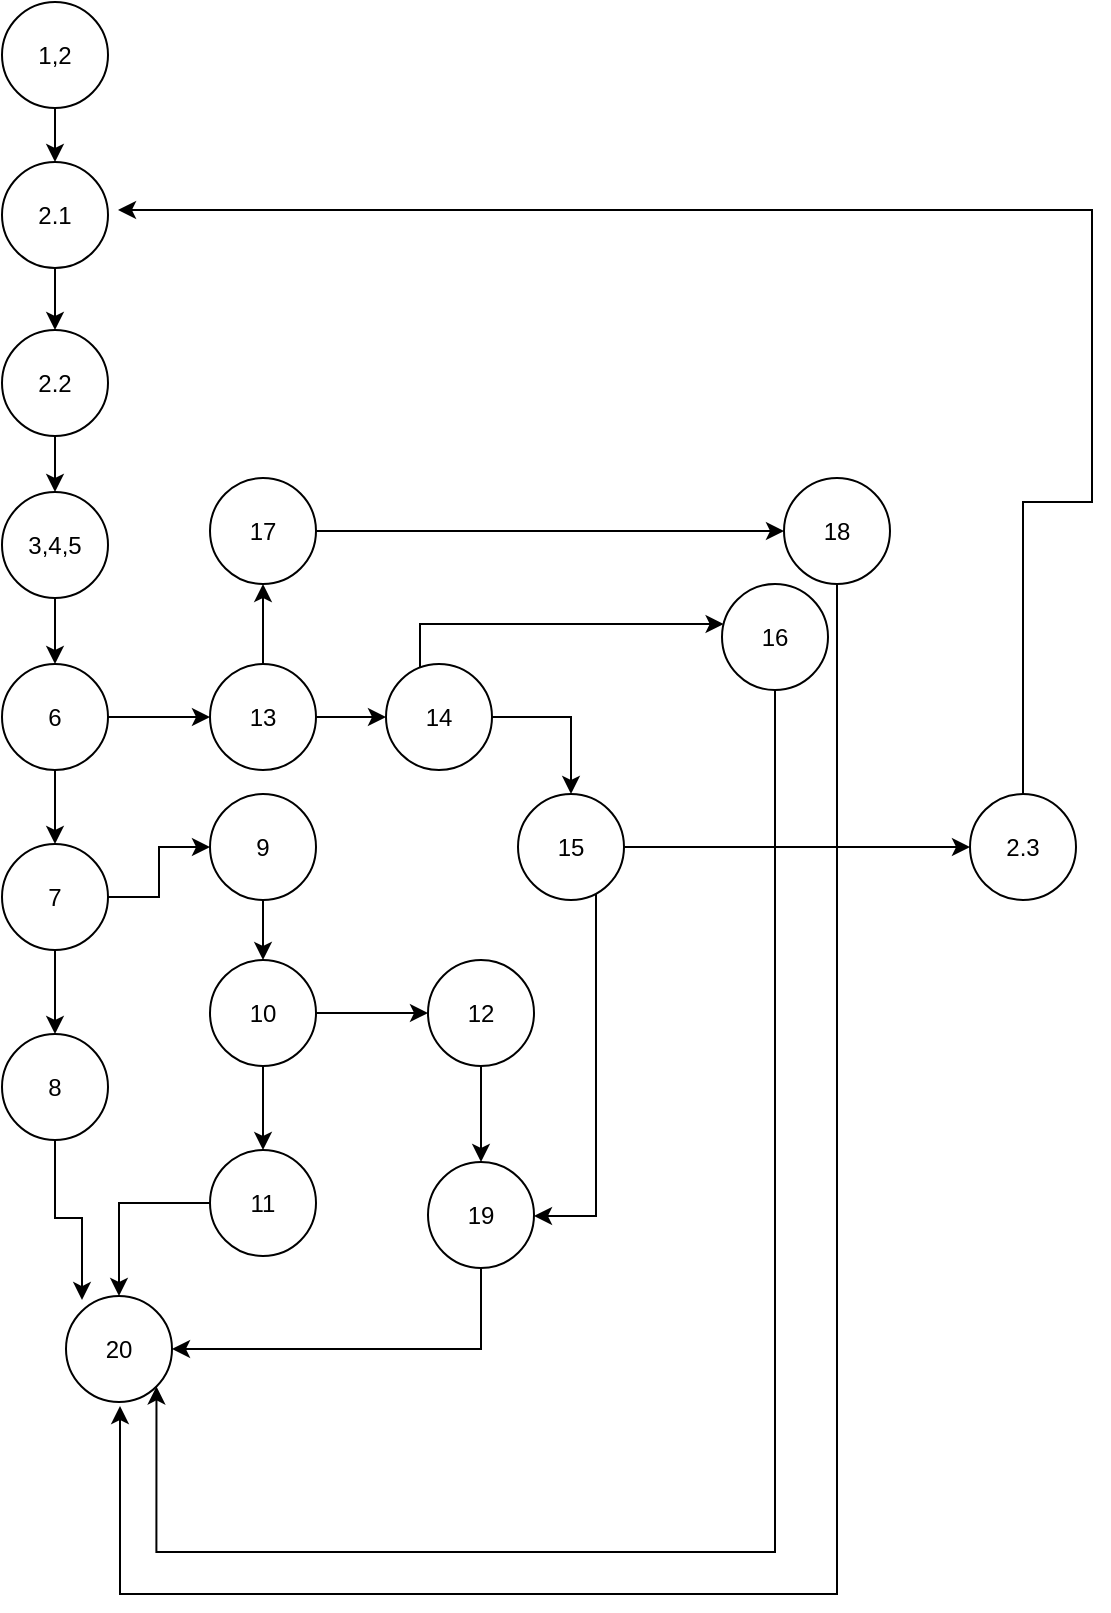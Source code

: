 <mxfile version="13.2.3" type="device"><diagram id="SD_LumOQHFB5Bfw97WNn" name="Page-1"><mxGraphModel dx="2021" dy="829" grid="0" gridSize="10" guides="1" tooltips="1" connect="1" arrows="1" fold="1" page="1" pageScale="1" pageWidth="850" pageHeight="1100" math="0" shadow="0"><root><mxCell id="0"/><mxCell id="1" parent="0"/><mxCell id="CaDb2LJkZBeepBfsUsHd-3" value="" style="edgeStyle=orthogonalEdgeStyle;rounded=0;orthogonalLoop=1;jettySize=auto;html=1;" edge="1" parent="1" source="CaDb2LJkZBeepBfsUsHd-1" target="CaDb2LJkZBeepBfsUsHd-2"><mxGeometry relative="1" as="geometry"/></mxCell><mxCell id="CaDb2LJkZBeepBfsUsHd-1" value="1,2" style="ellipse;whiteSpace=wrap;html=1;aspect=fixed;" vertex="1" parent="1"><mxGeometry x="51" y="12" width="53" height="53" as="geometry"/></mxCell><mxCell id="CaDb2LJkZBeepBfsUsHd-5" value="" style="edgeStyle=orthogonalEdgeStyle;rounded=0;orthogonalLoop=1;jettySize=auto;html=1;" edge="1" parent="1" source="CaDb2LJkZBeepBfsUsHd-2" target="CaDb2LJkZBeepBfsUsHd-4"><mxGeometry relative="1" as="geometry"/></mxCell><mxCell id="CaDb2LJkZBeepBfsUsHd-2" value="2.1" style="ellipse;whiteSpace=wrap;html=1;aspect=fixed;" vertex="1" parent="1"><mxGeometry x="51" y="92" width="53" height="53" as="geometry"/></mxCell><mxCell id="CaDb2LJkZBeepBfsUsHd-35" value="" style="edgeStyle=orthogonalEdgeStyle;rounded=0;orthogonalLoop=1;jettySize=auto;html=1;" edge="1" parent="1" source="CaDb2LJkZBeepBfsUsHd-4" target="CaDb2LJkZBeepBfsUsHd-34"><mxGeometry relative="1" as="geometry"/></mxCell><mxCell id="CaDb2LJkZBeepBfsUsHd-4" value="2.2" style="ellipse;whiteSpace=wrap;html=1;aspect=fixed;" vertex="1" parent="1"><mxGeometry x="51" y="176" width="53" height="53" as="geometry"/></mxCell><mxCell id="CaDb2LJkZBeepBfsUsHd-37" value="" style="edgeStyle=orthogonalEdgeStyle;rounded=0;orthogonalLoop=1;jettySize=auto;html=1;" edge="1" parent="1" source="CaDb2LJkZBeepBfsUsHd-34" target="CaDb2LJkZBeepBfsUsHd-36"><mxGeometry relative="1" as="geometry"/></mxCell><mxCell id="CaDb2LJkZBeepBfsUsHd-34" value="3,4,5" style="ellipse;whiteSpace=wrap;html=1;aspect=fixed;" vertex="1" parent="1"><mxGeometry x="51" y="257" width="53" height="53" as="geometry"/></mxCell><mxCell id="CaDb2LJkZBeepBfsUsHd-39" value="" style="edgeStyle=orthogonalEdgeStyle;rounded=0;orthogonalLoop=1;jettySize=auto;html=1;" edge="1" parent="1" source="CaDb2LJkZBeepBfsUsHd-36" target="CaDb2LJkZBeepBfsUsHd-38"><mxGeometry relative="1" as="geometry"/></mxCell><mxCell id="CaDb2LJkZBeepBfsUsHd-41" value="" style="edgeStyle=orthogonalEdgeStyle;rounded=0;orthogonalLoop=1;jettySize=auto;html=1;" edge="1" parent="1" source="CaDb2LJkZBeepBfsUsHd-36" target="CaDb2LJkZBeepBfsUsHd-40"><mxGeometry relative="1" as="geometry"/></mxCell><mxCell id="CaDb2LJkZBeepBfsUsHd-36" value="6" style="ellipse;whiteSpace=wrap;html=1;aspect=fixed;" vertex="1" parent="1"><mxGeometry x="51" y="343" width="53" height="53" as="geometry"/></mxCell><mxCell id="CaDb2LJkZBeepBfsUsHd-72" value="" style="edgeStyle=orthogonalEdgeStyle;rounded=0;orthogonalLoop=1;jettySize=auto;html=1;" edge="1" parent="1" source="CaDb2LJkZBeepBfsUsHd-40" target="CaDb2LJkZBeepBfsUsHd-71"><mxGeometry relative="1" as="geometry"/></mxCell><mxCell id="CaDb2LJkZBeepBfsUsHd-74" value="" style="edgeStyle=orthogonalEdgeStyle;rounded=0;orthogonalLoop=1;jettySize=auto;html=1;" edge="1" parent="1" source="CaDb2LJkZBeepBfsUsHd-40" target="CaDb2LJkZBeepBfsUsHd-73"><mxGeometry relative="1" as="geometry"/></mxCell><mxCell id="CaDb2LJkZBeepBfsUsHd-40" value="13" style="ellipse;whiteSpace=wrap;html=1;aspect=fixed;" vertex="1" parent="1"><mxGeometry x="155" y="343" width="53" height="53" as="geometry"/></mxCell><mxCell id="CaDb2LJkZBeepBfsUsHd-76" value="" style="edgeStyle=orthogonalEdgeStyle;rounded=0;orthogonalLoop=1;jettySize=auto;html=1;" edge="1" parent="1" source="CaDb2LJkZBeepBfsUsHd-73" target="CaDb2LJkZBeepBfsUsHd-75"><mxGeometry relative="1" as="geometry"/></mxCell><mxCell id="CaDb2LJkZBeepBfsUsHd-73" value="17" style="ellipse;whiteSpace=wrap;html=1;aspect=fixed;" vertex="1" parent="1"><mxGeometry x="155" y="250" width="53" height="53" as="geometry"/></mxCell><mxCell id="CaDb2LJkZBeepBfsUsHd-78" value="" style="edgeStyle=orthogonalEdgeStyle;rounded=0;orthogonalLoop=1;jettySize=auto;html=1;" edge="1" parent="1" source="CaDb2LJkZBeepBfsUsHd-75"><mxGeometry relative="1" as="geometry"><mxPoint x="110" y="714" as="targetPoint"/><Array as="points"><mxPoint x="469" y="808"/><mxPoint x="110" y="808"/></Array></mxGeometry></mxCell><mxCell id="CaDb2LJkZBeepBfsUsHd-75" value="18" style="ellipse;whiteSpace=wrap;html=1;aspect=fixed;" vertex="1" parent="1"><mxGeometry x="442" y="250" width="53" height="53" as="geometry"/></mxCell><mxCell id="CaDb2LJkZBeepBfsUsHd-80" value="" style="edgeStyle=orthogonalEdgeStyle;rounded=0;orthogonalLoop=1;jettySize=auto;html=1;" edge="1" parent="1" source="CaDb2LJkZBeepBfsUsHd-71" target="CaDb2LJkZBeepBfsUsHd-79"><mxGeometry relative="1" as="geometry"/></mxCell><mxCell id="CaDb2LJkZBeepBfsUsHd-82" value="" style="edgeStyle=orthogonalEdgeStyle;rounded=0;orthogonalLoop=1;jettySize=auto;html=1;" edge="1" parent="1" source="CaDb2LJkZBeepBfsUsHd-71" target="CaDb2LJkZBeepBfsUsHd-81"><mxGeometry relative="1" as="geometry"><Array as="points"><mxPoint x="260" y="323"/></Array></mxGeometry></mxCell><mxCell id="CaDb2LJkZBeepBfsUsHd-71" value="14" style="ellipse;whiteSpace=wrap;html=1;aspect=fixed;" vertex="1" parent="1"><mxGeometry x="243" y="343" width="53" height="53" as="geometry"/></mxCell><mxCell id="CaDb2LJkZBeepBfsUsHd-84" value="" style="edgeStyle=orthogonalEdgeStyle;rounded=0;orthogonalLoop=1;jettySize=auto;html=1;entryX=1;entryY=1;entryDx=0;entryDy=0;" edge="1" parent="1" source="CaDb2LJkZBeepBfsUsHd-81" target="CaDb2LJkZBeepBfsUsHd-56"><mxGeometry relative="1" as="geometry"><mxPoint x="438" y="787" as="targetPoint"/><Array as="points"><mxPoint x="438" y="787"/><mxPoint x="128" y="787"/></Array></mxGeometry></mxCell><mxCell id="CaDb2LJkZBeepBfsUsHd-81" value="16" style="ellipse;whiteSpace=wrap;html=1;aspect=fixed;" vertex="1" parent="1"><mxGeometry x="411" y="303" width="53" height="53" as="geometry"/></mxCell><mxCell id="CaDb2LJkZBeepBfsUsHd-86" value="" style="edgeStyle=orthogonalEdgeStyle;rounded=0;orthogonalLoop=1;jettySize=auto;html=1;" edge="1" parent="1" source="CaDb2LJkZBeepBfsUsHd-79" target="CaDb2LJkZBeepBfsUsHd-67"><mxGeometry relative="1" as="geometry"><mxPoint x="336" y="630" as="targetPoint"/><Array as="points"><mxPoint x="348" y="619"/></Array></mxGeometry></mxCell><mxCell id="CaDb2LJkZBeepBfsUsHd-88" value="" style="edgeStyle=orthogonalEdgeStyle;rounded=0;orthogonalLoop=1;jettySize=auto;html=1;" edge="1" parent="1" source="CaDb2LJkZBeepBfsUsHd-79" target="CaDb2LJkZBeepBfsUsHd-87"><mxGeometry relative="1" as="geometry"/></mxCell><mxCell id="CaDb2LJkZBeepBfsUsHd-79" value="15" style="ellipse;whiteSpace=wrap;html=1;aspect=fixed;" vertex="1" parent="1"><mxGeometry x="309" y="408" width="53" height="53" as="geometry"/></mxCell><mxCell id="CaDb2LJkZBeepBfsUsHd-90" value="" style="edgeStyle=orthogonalEdgeStyle;rounded=0;orthogonalLoop=1;jettySize=auto;html=1;" edge="1" parent="1" source="CaDb2LJkZBeepBfsUsHd-87"><mxGeometry relative="1" as="geometry"><mxPoint x="109" y="116" as="targetPoint"/><Array as="points"><mxPoint x="561" y="262"/><mxPoint x="596" y="262"/><mxPoint x="596" y="116"/></Array></mxGeometry></mxCell><mxCell id="CaDb2LJkZBeepBfsUsHd-87" value="2.3" style="ellipse;whiteSpace=wrap;html=1;aspect=fixed;" vertex="1" parent="1"><mxGeometry x="535" y="408" width="53" height="53" as="geometry"/></mxCell><mxCell id="CaDb2LJkZBeepBfsUsHd-43" value="" style="edgeStyle=orthogonalEdgeStyle;rounded=0;orthogonalLoop=1;jettySize=auto;html=1;" edge="1" parent="1" source="CaDb2LJkZBeepBfsUsHd-38" target="CaDb2LJkZBeepBfsUsHd-42"><mxGeometry relative="1" as="geometry"/></mxCell><mxCell id="CaDb2LJkZBeepBfsUsHd-47" value="" style="edgeStyle=orthogonalEdgeStyle;rounded=0;orthogonalLoop=1;jettySize=auto;html=1;" edge="1" parent="1" source="CaDb2LJkZBeepBfsUsHd-38" target="CaDb2LJkZBeepBfsUsHd-46"><mxGeometry relative="1" as="geometry"/></mxCell><mxCell id="CaDb2LJkZBeepBfsUsHd-38" value="7" style="ellipse;whiteSpace=wrap;html=1;aspect=fixed;" vertex="1" parent="1"><mxGeometry x="51" y="433" width="53" height="53" as="geometry"/></mxCell><mxCell id="CaDb2LJkZBeepBfsUsHd-49" value="" style="edgeStyle=orthogonalEdgeStyle;rounded=0;orthogonalLoop=1;jettySize=auto;html=1;" edge="1" parent="1" source="CaDb2LJkZBeepBfsUsHd-46" target="CaDb2LJkZBeepBfsUsHd-48"><mxGeometry relative="1" as="geometry"/></mxCell><mxCell id="CaDb2LJkZBeepBfsUsHd-46" value="9" style="ellipse;whiteSpace=wrap;html=1;aspect=fixed;" vertex="1" parent="1"><mxGeometry x="155" y="408" width="53" height="53" as="geometry"/></mxCell><mxCell id="CaDb2LJkZBeepBfsUsHd-55" value="" style="edgeStyle=orthogonalEdgeStyle;rounded=0;orthogonalLoop=1;jettySize=auto;html=1;" edge="1" parent="1" source="CaDb2LJkZBeepBfsUsHd-48" target="CaDb2LJkZBeepBfsUsHd-54"><mxGeometry relative="1" as="geometry"/></mxCell><mxCell id="CaDb2LJkZBeepBfsUsHd-64" value="" style="edgeStyle=orthogonalEdgeStyle;rounded=0;orthogonalLoop=1;jettySize=auto;html=1;" edge="1" parent="1" source="CaDb2LJkZBeepBfsUsHd-48" target="CaDb2LJkZBeepBfsUsHd-63"><mxGeometry relative="1" as="geometry"/></mxCell><mxCell id="CaDb2LJkZBeepBfsUsHd-48" value="10" style="ellipse;whiteSpace=wrap;html=1;aspect=fixed;" vertex="1" parent="1"><mxGeometry x="155" y="491" width="53" height="53" as="geometry"/></mxCell><mxCell id="CaDb2LJkZBeepBfsUsHd-68" value="" style="edgeStyle=orthogonalEdgeStyle;rounded=0;orthogonalLoop=1;jettySize=auto;html=1;" edge="1" parent="1" source="CaDb2LJkZBeepBfsUsHd-63" target="CaDb2LJkZBeepBfsUsHd-67"><mxGeometry relative="1" as="geometry"/></mxCell><mxCell id="CaDb2LJkZBeepBfsUsHd-63" value="12" style="ellipse;whiteSpace=wrap;html=1;aspect=fixed;" vertex="1" parent="1"><mxGeometry x="264" y="491" width="53" height="53" as="geometry"/></mxCell><mxCell id="CaDb2LJkZBeepBfsUsHd-70" value="" style="edgeStyle=orthogonalEdgeStyle;rounded=0;orthogonalLoop=1;jettySize=auto;html=1;entryX=1;entryY=0.5;entryDx=0;entryDy=0;" edge="1" parent="1" source="CaDb2LJkZBeepBfsUsHd-67" target="CaDb2LJkZBeepBfsUsHd-56"><mxGeometry relative="1" as="geometry"><mxPoint x="290.5" y="725" as="targetPoint"/><Array as="points"><mxPoint x="291" y="686"/></Array></mxGeometry></mxCell><mxCell id="CaDb2LJkZBeepBfsUsHd-67" value="19" style="ellipse;whiteSpace=wrap;html=1;aspect=fixed;" vertex="1" parent="1"><mxGeometry x="264" y="592" width="53" height="53" as="geometry"/></mxCell><mxCell id="CaDb2LJkZBeepBfsUsHd-57" value="" style="edgeStyle=orthogonalEdgeStyle;rounded=0;orthogonalLoop=1;jettySize=auto;html=1;" edge="1" parent="1" source="CaDb2LJkZBeepBfsUsHd-54" target="CaDb2LJkZBeepBfsUsHd-56"><mxGeometry relative="1" as="geometry"/></mxCell><mxCell id="CaDb2LJkZBeepBfsUsHd-54" value="11" style="ellipse;whiteSpace=wrap;html=1;aspect=fixed;" vertex="1" parent="1"><mxGeometry x="155" y="586" width="53" height="53" as="geometry"/></mxCell><mxCell id="CaDb2LJkZBeepBfsUsHd-56" value="20" style="ellipse;whiteSpace=wrap;html=1;aspect=fixed;" vertex="1" parent="1"><mxGeometry x="83" y="659" width="53" height="53" as="geometry"/></mxCell><mxCell id="CaDb2LJkZBeepBfsUsHd-62" value="" style="edgeStyle=orthogonalEdgeStyle;rounded=0;orthogonalLoop=1;jettySize=auto;html=1;entryX=0.151;entryY=0.038;entryDx=0;entryDy=0;entryPerimeter=0;" edge="1" parent="1" source="CaDb2LJkZBeepBfsUsHd-42" target="CaDb2LJkZBeepBfsUsHd-56"><mxGeometry relative="1" as="geometry"><mxPoint x="77.5" y="661" as="targetPoint"/></mxGeometry></mxCell><mxCell id="CaDb2LJkZBeepBfsUsHd-42" value="8" style="ellipse;whiteSpace=wrap;html=1;aspect=fixed;" vertex="1" parent="1"><mxGeometry x="51" y="528" width="53" height="53" as="geometry"/></mxCell></root></mxGraphModel></diagram></mxfile>
